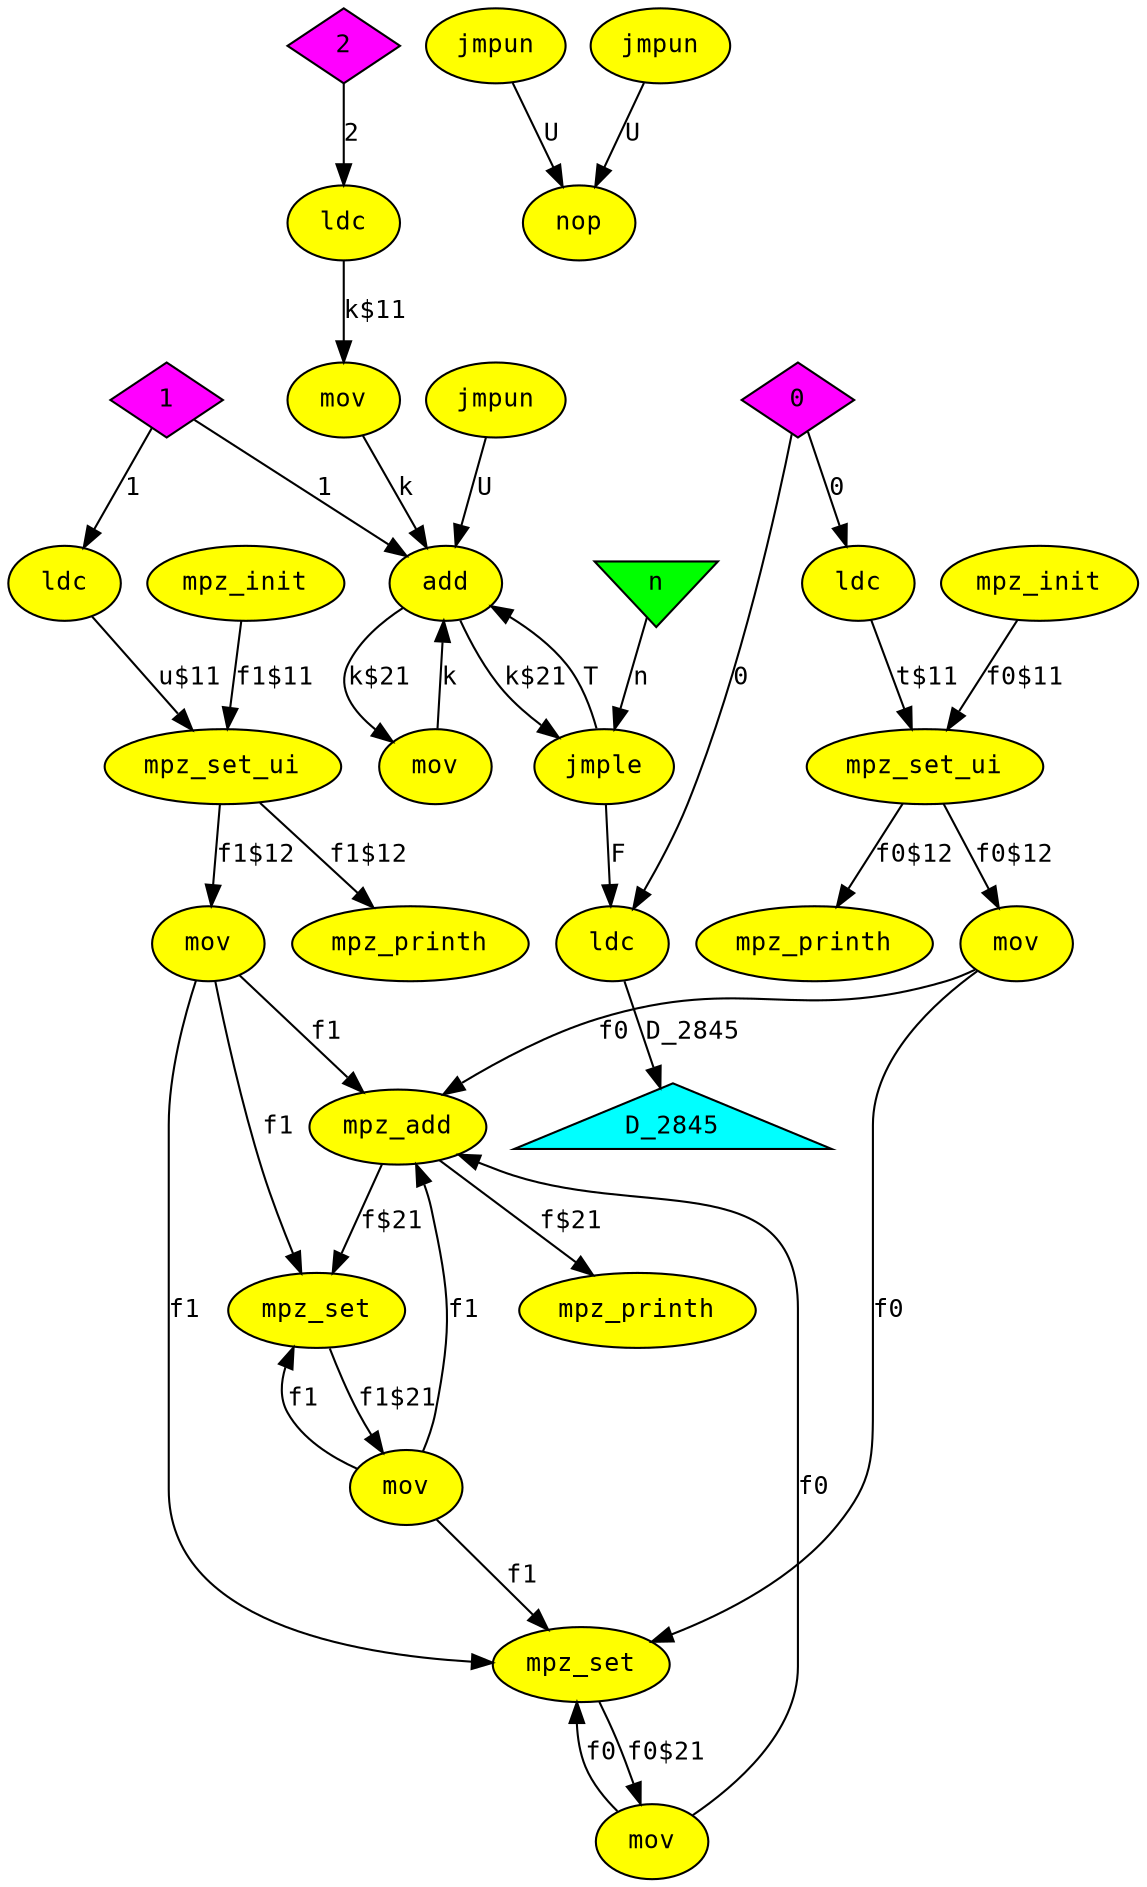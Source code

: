 digraph gmp_fibo
{
  graph [rankdir="TB", nodesep = "0.175"];
  node [fontname="Courier", fontsize="12", style="filled"];
  edge [fontname="Courier", fontsize="12"];

  D_2845  [label="D_2845", ntype="outvar", argix="0", dataspec="s32", bb="-1", shape="triangle", fillcolor="cyan"];
  add_13  [label="add", ntype="operation", argix="-1", dataspec="na", bb="2", shape="ellipse", fillcolor="yellow"];
  cnst0  [label="0", ntype="constant", argix="-1", dataspec="u32", bb="-1", shape="diamond", fillcolor="magenta"];
  cnst1  [label="1", ntype="constant", argix="-1", dataspec="u32", bb="-1", shape="diamond", fillcolor="magenta"];
  cnst2  [label="2", ntype="constant", argix="-1", dataspec="u32", bb="-1", shape="diamond", fillcolor="magenta"];
  jmple_21  [label="jmple", ntype="operation", argix="-1", dataspec="na", bb="2", shape="ellipse", fillcolor="yellow"];
  jmpun_12  [label="jmpun", ntype="operation", argix="-1", dataspec="na", bb="1", shape="ellipse", fillcolor="yellow"];
  jmpun_23  [label="jmpun", ntype="operation", argix="-1", dataspec="na", bb="3", shape="ellipse", fillcolor="yellow"];
  jmpun_24  [label="jmpun", ntype="operation", argix="-1", dataspec="na", bb="4", shape="ellipse", fillcolor="yellow"];
  ldc_0  [label="ldc", ntype="operation", argix="-1", dataspec="na", bb="1", shape="ellipse", fillcolor="yellow"];
  ldc_1  [label="ldc", ntype="operation", argix="-1", dataspec="na", bb="1", shape="ellipse", fillcolor="yellow"];
  ldc_22  [label="ldc", ntype="operation", argix="-1", dataspec="na", bb="3", shape="ellipse", fillcolor="yellow"];
  ldc_8  [label="ldc", ntype="operation", argix="-1", dataspec="na", bb="1", shape="ellipse", fillcolor="yellow"];
  mov_10  [label="mov", ntype="operation", argix="-1", dataspec="na", bb="1", shape="ellipse", fillcolor="yellow"];
  mov_11  [label="mov", ntype="operation", argix="-1", dataspec="na", bb="1", shape="ellipse", fillcolor="yellow"];
  mov_18  [label="mov", ntype="operation", argix="-1", dataspec="na", bb="2", shape="ellipse", fillcolor="yellow"];
  mov_19  [label="mov", ntype="operation", argix="-1", dataspec="na", bb="2", shape="ellipse", fillcolor="yellow"];
  mov_20  [label="mov", ntype="operation", argix="-1", dataspec="na", bb="2", shape="ellipse", fillcolor="yellow"];
  mov_9  [label="mov", ntype="operation", argix="-1", dataspec="na", bb="1", shape="ellipse", fillcolor="yellow"];
  mpz_add_14  [label="mpz_add", ntype="operation", argix="-1", dataspec="na", bb="2", shape="ellipse", fillcolor="yellow"];
  mpz_init_2  [label="mpz_init", ntype="operation", argix="-1", dataspec="na", bb="1", shape="ellipse", fillcolor="yellow"];
  mpz_init_3  [label="mpz_init", ntype="operation", argix="-1", dataspec="na", bb="1", shape="ellipse", fillcolor="yellow"];
  mpz_printh_17  [label="mpz_printh", ntype="operation", argix="-1", dataspec="na", bb="2", shape="ellipse", fillcolor="yellow"];
  mpz_printh_5  [label="mpz_printh", ntype="operation", argix="-1", dataspec="na", bb="1", shape="ellipse", fillcolor="yellow"];
  mpz_printh_7  [label="mpz_printh", ntype="operation", argix="-1", dataspec="na", bb="1", shape="ellipse", fillcolor="yellow"];
  mpz_set_15  [label="mpz_set", ntype="operation", argix="-1", dataspec="na", bb="2", shape="ellipse", fillcolor="yellow"];
  mpz_set_16  [label="mpz_set", ntype="operation", argix="-1", dataspec="na", bb="2", shape="ellipse", fillcolor="yellow"];
  mpz_set_ui_4  [label="mpz_set_ui", ntype="operation", argix="-1", dataspec="na", bb="1", shape="ellipse", fillcolor="yellow"];
  mpz_set_ui_6  [label="mpz_set_ui", ntype="operation", argix="-1", dataspec="na", bb="1", shape="ellipse", fillcolor="yellow"];
  n  [label="n", ntype="invar", argix="0", dataspec="u32", bb="-1", shape="invtriangle", fillcolor="green"];
  nop_25  [label="nop", ntype="operation", argix="-1", dataspec="na", bb="5", shape="ellipse", fillcolor="yellow"];

  add_13 -> jmple_21  [label="k$21", etype="D", vtype="localvar", order="1", argix="-1", dataspec="u32"];
  add_13 -> mov_20  [label="k$21", etype="D", vtype="localvar", order="1", argix="-1", dataspec="u32"];
  cnst0 -> ldc_0  [label="0", etype="D", vtype="globalvar", order="1", argix="-1", dataspec="u32"];
  cnst0 -> ldc_22  [label="0", etype="D", vtype="globalvar", order="1", argix="-1", dataspec="u32"];
  cnst1 -> add_13  [label="1", etype="D", vtype="globalvar", order="2", argix="-1", dataspec="u32"];
  cnst1 -> ldc_1  [label="1", etype="D", vtype="globalvar", order="1", argix="-1", dataspec="u32"];
  cnst2 -> ldc_8  [label="2", etype="D", vtype="globalvar", order="1", argix="-1", dataspec="u32"];
  jmple_21 -> add_13  [label="T", etype="T", order="1", argix="-1", dataspec="u1"];
  jmple_21 -> ldc_22  [label="F", etype="F", order="2", argix="-1", dataspec="u1"];
  jmpun_12 -> add_13  [label="U", etype="U", order="1", argix="-1", dataspec="u1"];
  jmpun_23 -> nop_25  [label="U", etype="U", order="1", argix="-1", dataspec="u1"];
  jmpun_24 -> nop_25  [label="U", etype="U", order="1", argix="-1", dataspec="u1"];
  ldc_0 -> mpz_set_ui_4  [label="t$11", etype="D", vtype="localvar", order="2", argix="-1", dataspec="u32"];
  ldc_1 -> mpz_set_ui_6  [label="u$11", etype="D", vtype="localvar", order="2", argix="-1", dataspec="u32"];
  ldc_22 -> D_2845  [label="D_2845", etype="D", vtype="outarg", order="1", argix="-1", dataspec="s32"];
  ldc_8 -> mov_11  [label="k$11", etype="D", vtype="localvar", order="1", argix="-1", dataspec="u32"];
  mov_10 -> mpz_add_14  [label="f1", etype="D", vtype="localvar", order="1", argix="-1", dataspec="mpz"];
  mov_10 -> mpz_set_15  [label="f1", etype="D", vtype="localvar", order="2", argix="-1", dataspec="mpz"];
  mov_10 -> mpz_set_16  [label="f1", etype="D", vtype="localvar", order="1", argix="-1", dataspec="mpz"];
  mov_11 -> add_13  [label="k", etype="D", vtype="localvar", order="1", argix="-1", dataspec="u32"];
  mov_18 -> mpz_add_14  [label="f0", etype="D", vtype="localvar", order="2", argix="-1", dataspec="mpz"];
  mov_18 -> mpz_set_15  [label="f0", etype="D", vtype="localvar", order="1", argix="-1", dataspec="mpz"];
  mov_19 -> mpz_add_14  [label="f1", etype="D", vtype="localvar", order="1", argix="-1", dataspec="mpz"];
  mov_19 -> mpz_set_15  [label="f1", etype="D", vtype="localvar", order="2", argix="-1", dataspec="mpz"];
  mov_19 -> mpz_set_16  [label="f1", etype="D", vtype="localvar", order="1", argix="-1", dataspec="mpz"];
  mov_20 -> add_13  [label="k", etype="D", vtype="localvar", order="1", argix="-1", dataspec="u32"];
  mov_9 -> mpz_add_14  [label="f0", etype="D", vtype="localvar", order="2", argix="-1", dataspec="mpz"];
  mov_9 -> mpz_set_15  [label="f0", etype="D", vtype="localvar", order="1", argix="-1", dataspec="mpz"];
  mpz_add_14 -> mpz_printh_17  [label="f$21", etype="D", vtype="localvar", order="1", argix="-1", dataspec="mpz"];
  mpz_add_14 -> mpz_set_16  [label="f$21", etype="D", vtype="localvar", order="2", argix="-1", dataspec="mpz"];
  mpz_init_2 -> mpz_set_ui_4  [label="f0$11", etype="D", vtype="localvar", order="1", argix="-1", dataspec="mpz"];
  mpz_init_3 -> mpz_set_ui_6  [label="f1$11", etype="D", vtype="localvar", order="1", argix="-1", dataspec="mpz"];
  mpz_set_15 -> mov_18  [label="f0$21", etype="D", vtype="localvar", order="1", argix="-1", dataspec="mpz"];
  mpz_set_16 -> mov_19  [label="f1$21", etype="D", vtype="localvar", order="1", argix="-1", dataspec="mpz"];
  mpz_set_ui_4 -> mov_9  [label="f0$12", etype="D", vtype="localvar", order="1", argix="-1", dataspec="mpz"];
  mpz_set_ui_4 -> mpz_printh_5  [label="f0$12", etype="D", vtype="localvar", order="1", argix="-1", dataspec="mpz"];
  mpz_set_ui_6 -> mov_10  [label="f1$12", etype="D", vtype="localvar", order="1", argix="-1", dataspec="mpz"];
  mpz_set_ui_6 -> mpz_printh_7  [label="f1$12", etype="D", vtype="localvar", order="1", argix="-1", dataspec="mpz"];
  n -> jmple_21  [label="n", etype="D", vtype="inarg", order="2", argix="-1", dataspec="u32"];

}
